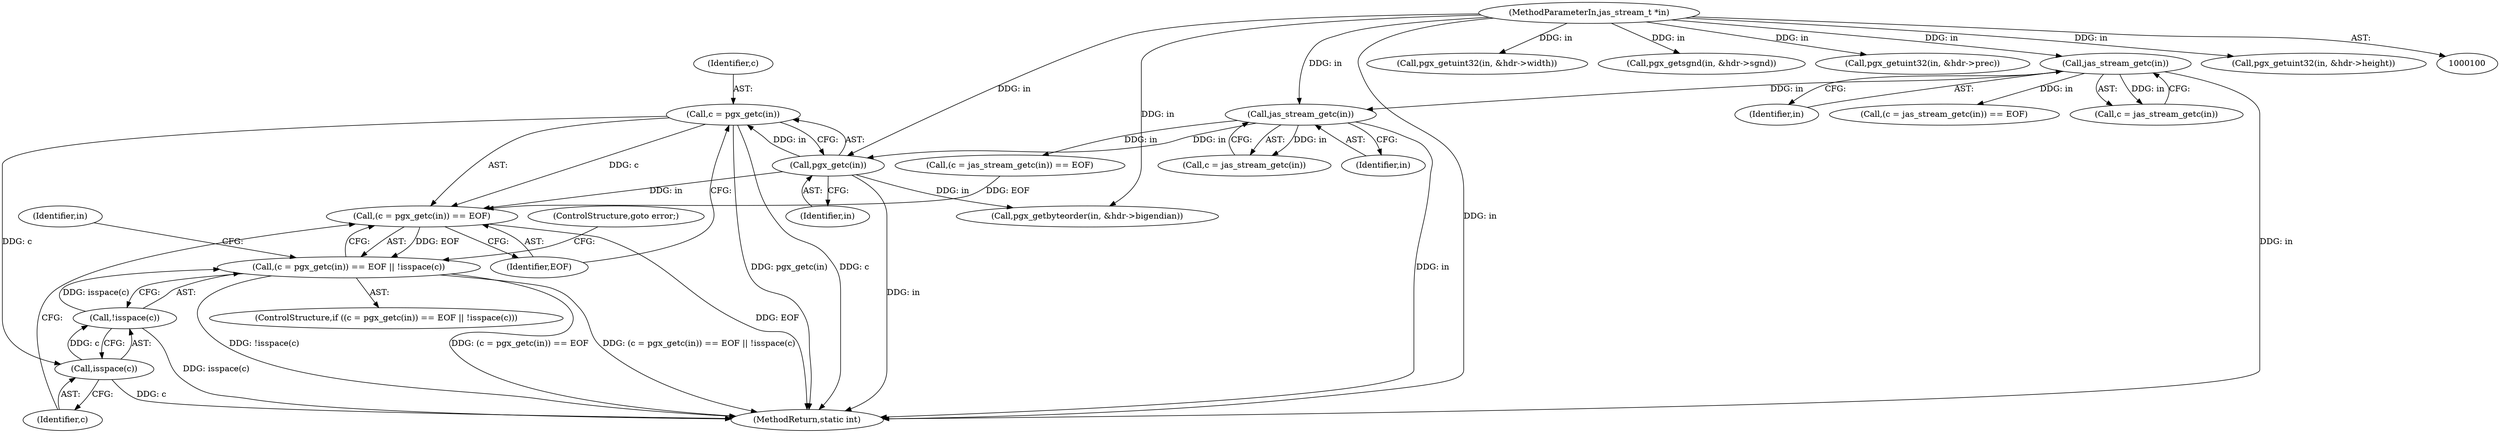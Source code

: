 digraph "0_jasper_d42b2388f7f8e0332c846675133acea151fc557a_44@API" {
"1000160" [label="(Call,c = pgx_getc(in))"];
"1000162" [label="(Call,pgx_getc(in))"];
"1000124" [label="(Call,jas_stream_getc(in))"];
"1000110" [label="(Call,jas_stream_getc(in))"];
"1000101" [label="(MethodParameterIn,jas_stream_t *in)"];
"1000159" [label="(Call,(c = pgx_getc(in)) == EOF)"];
"1000158" [label="(Call,(c = pgx_getc(in)) == EOF || !isspace(c))"];
"1000166" [label="(Call,isspace(c))"];
"1000165" [label="(Call,!isspace(c))"];
"1000108" [label="(Call,c = jas_stream_getc(in))"];
"1000111" [label="(Identifier,in)"];
"1000125" [label="(Identifier,in)"];
"1000204" [label="(Call,pgx_getuint32(in, &hdr->width))"];
"1000101" [label="(MethodParameterIn,jas_stream_t *in)"];
"1000182" [label="(Call,pgx_getsgnd(in, &hdr->sgnd))"];
"1000163" [label="(Identifier,in)"];
"1000157" [label="(ControlStructure,if ((c = pgx_getc(in)) == EOF || !isspace(c)))"];
"1000167" [label="(Identifier,c)"];
"1000110" [label="(Call,jas_stream_getc(in))"];
"1000166" [label="(Call,isspace(c))"];
"1000124" [label="(Call,jas_stream_getc(in))"];
"1000193" [label="(Call,pgx_getuint32(in, &hdr->prec))"];
"1000159" [label="(Call,(c = pgx_getc(in)) == EOF)"];
"1000165" [label="(Call,!isspace(c))"];
"1000231" [label="(MethodReturn,static int)"];
"1000172" [label="(Identifier,in)"];
"1000161" [label="(Identifier,c)"];
"1000158" [label="(Call,(c = pgx_getc(in)) == EOF || !isspace(c))"];
"1000107" [label="(Call,(c = jas_stream_getc(in)) == EOF)"];
"1000171" [label="(Call,pgx_getbyteorder(in, &hdr->bigendian))"];
"1000122" [label="(Call,c = jas_stream_getc(in))"];
"1000164" [label="(Identifier,EOF)"];
"1000160" [label="(Call,c = pgx_getc(in))"];
"1000162" [label="(Call,pgx_getc(in))"];
"1000169" [label="(ControlStructure,goto error;)"];
"1000215" [label="(Call,pgx_getuint32(in, &hdr->height))"];
"1000121" [label="(Call,(c = jas_stream_getc(in)) == EOF)"];
"1000160" -> "1000159"  [label="AST: "];
"1000160" -> "1000162"  [label="CFG: "];
"1000161" -> "1000160"  [label="AST: "];
"1000162" -> "1000160"  [label="AST: "];
"1000164" -> "1000160"  [label="CFG: "];
"1000160" -> "1000231"  [label="DDG: pgx_getc(in)"];
"1000160" -> "1000231"  [label="DDG: c"];
"1000160" -> "1000159"  [label="DDG: c"];
"1000162" -> "1000160"  [label="DDG: in"];
"1000160" -> "1000166"  [label="DDG: c"];
"1000162" -> "1000163"  [label="CFG: "];
"1000163" -> "1000162"  [label="AST: "];
"1000162" -> "1000231"  [label="DDG: in"];
"1000162" -> "1000159"  [label="DDG: in"];
"1000124" -> "1000162"  [label="DDG: in"];
"1000101" -> "1000162"  [label="DDG: in"];
"1000162" -> "1000171"  [label="DDG: in"];
"1000124" -> "1000122"  [label="AST: "];
"1000124" -> "1000125"  [label="CFG: "];
"1000125" -> "1000124"  [label="AST: "];
"1000122" -> "1000124"  [label="CFG: "];
"1000124" -> "1000231"  [label="DDG: in"];
"1000124" -> "1000121"  [label="DDG: in"];
"1000124" -> "1000122"  [label="DDG: in"];
"1000110" -> "1000124"  [label="DDG: in"];
"1000101" -> "1000124"  [label="DDG: in"];
"1000110" -> "1000108"  [label="AST: "];
"1000110" -> "1000111"  [label="CFG: "];
"1000111" -> "1000110"  [label="AST: "];
"1000108" -> "1000110"  [label="CFG: "];
"1000110" -> "1000231"  [label="DDG: in"];
"1000110" -> "1000107"  [label="DDG: in"];
"1000110" -> "1000108"  [label="DDG: in"];
"1000101" -> "1000110"  [label="DDG: in"];
"1000101" -> "1000100"  [label="AST: "];
"1000101" -> "1000231"  [label="DDG: in"];
"1000101" -> "1000171"  [label="DDG: in"];
"1000101" -> "1000182"  [label="DDG: in"];
"1000101" -> "1000193"  [label="DDG: in"];
"1000101" -> "1000204"  [label="DDG: in"];
"1000101" -> "1000215"  [label="DDG: in"];
"1000159" -> "1000158"  [label="AST: "];
"1000159" -> "1000164"  [label="CFG: "];
"1000164" -> "1000159"  [label="AST: "];
"1000167" -> "1000159"  [label="CFG: "];
"1000158" -> "1000159"  [label="CFG: "];
"1000159" -> "1000231"  [label="DDG: EOF"];
"1000159" -> "1000158"  [label="DDG: EOF"];
"1000121" -> "1000159"  [label="DDG: EOF"];
"1000158" -> "1000157"  [label="AST: "];
"1000158" -> "1000165"  [label="CFG: "];
"1000165" -> "1000158"  [label="AST: "];
"1000169" -> "1000158"  [label="CFG: "];
"1000172" -> "1000158"  [label="CFG: "];
"1000158" -> "1000231"  [label="DDG: (c = pgx_getc(in)) == EOF"];
"1000158" -> "1000231"  [label="DDG: (c = pgx_getc(in)) == EOF || !isspace(c)"];
"1000158" -> "1000231"  [label="DDG: !isspace(c)"];
"1000165" -> "1000158"  [label="DDG: isspace(c)"];
"1000166" -> "1000165"  [label="AST: "];
"1000166" -> "1000167"  [label="CFG: "];
"1000167" -> "1000166"  [label="AST: "];
"1000165" -> "1000166"  [label="CFG: "];
"1000166" -> "1000231"  [label="DDG: c"];
"1000166" -> "1000165"  [label="DDG: c"];
"1000165" -> "1000231"  [label="DDG: isspace(c)"];
}
